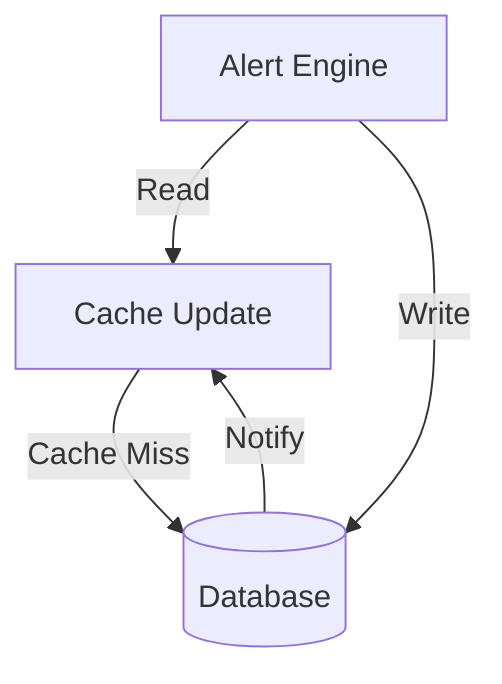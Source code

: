 graph TD
A[Alert Engine] -->|Read| B[Cache]
B -->|Cache Miss| C[(Database)]
A -->|Write| C
C -->|Notify| B[Cache Update]